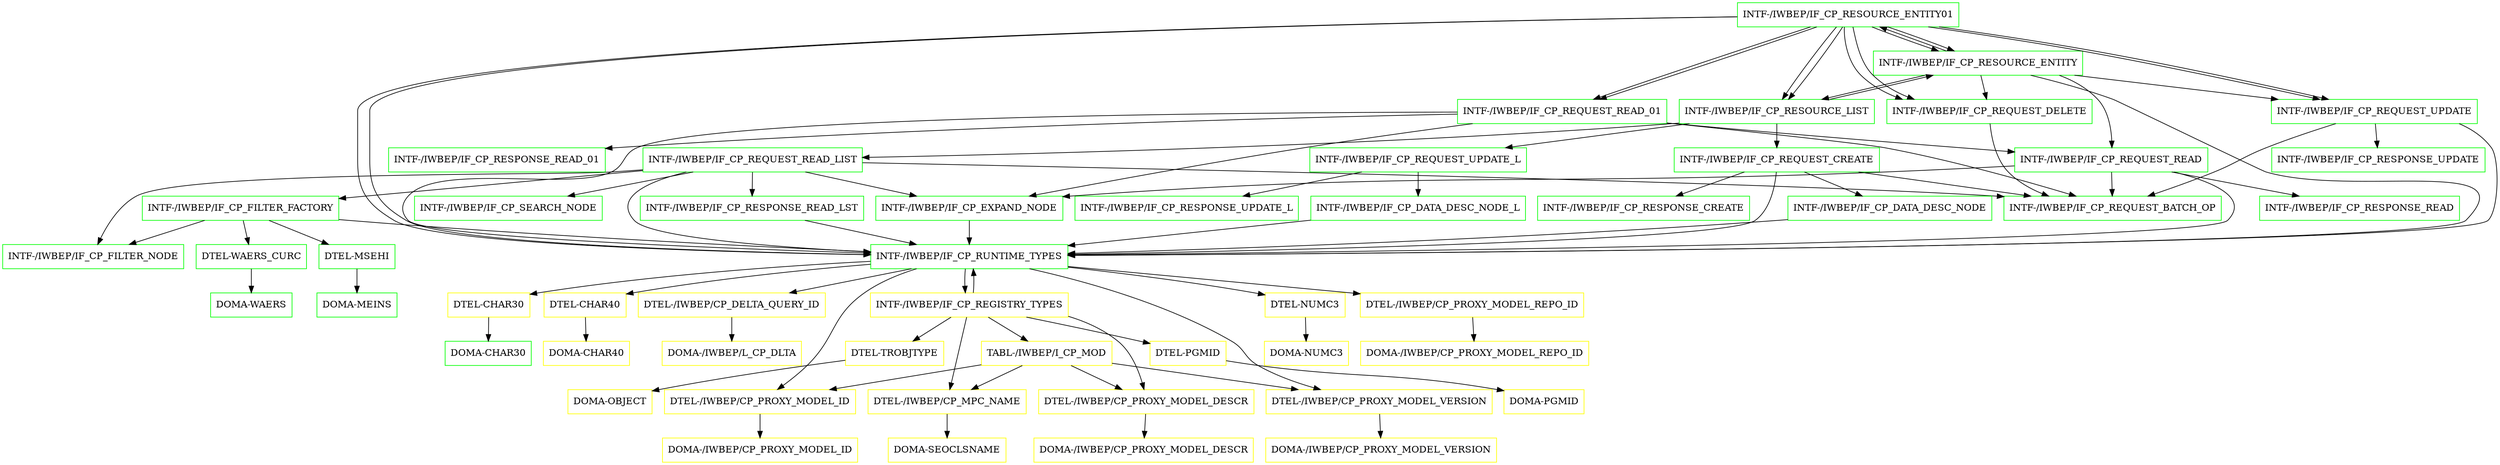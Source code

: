 digraph G {
  "INTF-/IWBEP/IF_CP_RESOURCE_ENTITY01" [shape=box,color=green];
  "INTF-/IWBEP/IF_CP_RESOURCE_ENTITY" [shape=box,color=green,URL="./INTF_%23IWBEP%23IF_CP_RESOURCE_ENTITY.html"];
  "INTF-/IWBEP/IF_CP_RESOURCE_ENTITY01" [shape=box,color=green,URL="./INTF_%23IWBEP%23IF_CP_RESOURCE_ENTITY01.html"];
  "INTF-/IWBEP/IF_CP_RESOURCE_LIST" [shape=box,color=green,URL="./INTF_%23IWBEP%23IF_CP_RESOURCE_LIST.html"];
  "INTF-/IWBEP/IF_CP_REQUEST_UPDATE_L" [shape=box,color=green,URL="./INTF_%23IWBEP%23IF_CP_REQUEST_UPDATE_L.html"];
  "INTF-/IWBEP/IF_CP_RESPONSE_UPDATE_L" [shape=box,color=green,URL="./INTF_%23IWBEP%23IF_CP_RESPONSE_UPDATE_L.html"];
  "INTF-/IWBEP/IF_CP_DATA_DESC_NODE_L" [shape=box,color=green,URL="./INTF_%23IWBEP%23IF_CP_DATA_DESC_NODE_L.html"];
  "INTF-/IWBEP/IF_CP_RUNTIME_TYPES" [shape=box,color=green,URL="./INTF_%23IWBEP%23IF_CP_RUNTIME_TYPES.html"];
  "INTF-/IWBEP/IF_CP_REGISTRY_TYPES" [shape=box,color=yellow,URL="./INTF_%23IWBEP%23IF_CP_REGISTRY_TYPES.html"];
  "DTEL-PGMID" [shape=box,color=yellow,URL="./DTEL_PGMID.html"];
  "DOMA-PGMID" [shape=box,color=yellow,URL="./DOMA_PGMID.html"];
  "DTEL-TROBJTYPE" [shape=box,color=yellow,URL="./DTEL_TROBJTYPE.html"];
  "DOMA-OBJECT" [shape=box,color=yellow,URL="./DOMA_OBJECT.html"];
  "TABL-/IWBEP/I_CP_MOD" [shape=box,color=yellow,URL="./TABL_%23IWBEP%23I_CP_MOD.html"];
  "DTEL-/IWBEP/CP_PROXY_MODEL_DESCR" [shape=box,color=yellow,URL="./DTEL_%23IWBEP%23CP_PROXY_MODEL_DESCR.html"];
  "DOMA-/IWBEP/CP_PROXY_MODEL_DESCR" [shape=box,color=yellow,URL="./DOMA_%23IWBEP%23CP_PROXY_MODEL_DESCR.html"];
  "DTEL-/IWBEP/CP_MPC_NAME" [shape=box,color=yellow,URL="./DTEL_%23IWBEP%23CP_MPC_NAME.html"];
  "DOMA-SEOCLSNAME" [shape=box,color=yellow,URL="./DOMA_SEOCLSNAME.html"];
  "DTEL-/IWBEP/CP_PROXY_MODEL_VERSION" [shape=box,color=yellow,URL="./DTEL_%23IWBEP%23CP_PROXY_MODEL_VERSION.html"];
  "DOMA-/IWBEP/CP_PROXY_MODEL_VERSION" [shape=box,color=yellow,URL="./DOMA_%23IWBEP%23CP_PROXY_MODEL_VERSION.html"];
  "DTEL-/IWBEP/CP_PROXY_MODEL_ID" [shape=box,color=yellow,URL="./DTEL_%23IWBEP%23CP_PROXY_MODEL_ID.html"];
  "DOMA-/IWBEP/CP_PROXY_MODEL_ID" [shape=box,color=yellow,URL="./DOMA_%23IWBEP%23CP_PROXY_MODEL_ID.html"];
  "DTEL-NUMC3" [shape=box,color=yellow,URL="./DTEL_NUMC3.html"];
  "DOMA-NUMC3" [shape=box,color=yellow,URL="./DOMA_NUMC3.html"];
  "DTEL-/IWBEP/CP_PROXY_MODEL_REPO_ID" [shape=box,color=yellow,URL="./DTEL_%23IWBEP%23CP_PROXY_MODEL_REPO_ID.html"];
  "DOMA-/IWBEP/CP_PROXY_MODEL_REPO_ID" [shape=box,color=yellow,URL="./DOMA_%23IWBEP%23CP_PROXY_MODEL_REPO_ID.html"];
  "DTEL-CHAR30" [shape=box,color=yellow,URL="./DTEL_CHAR30.html"];
  "DOMA-CHAR30" [shape=box,color=green,URL="./DOMA_CHAR30.html"];
  "DTEL-CHAR40" [shape=box,color=yellow,URL="./DTEL_CHAR40.html"];
  "DOMA-CHAR40" [shape=box,color=yellow,URL="./DOMA_CHAR40.html"];
  "DTEL-/IWBEP/CP_DELTA_QUERY_ID" [shape=box,color=yellow,URL="./DTEL_%23IWBEP%23CP_DELTA_QUERY_ID.html"];
  "DOMA-/IWBEP/L_CP_DLTA" [shape=box,color=yellow,URL="./DOMA_%23IWBEP%23L_CP_DLTA.html"];
  "INTF-/IWBEP/IF_CP_REQUEST_READ_LIST" [shape=box,color=green,URL="./INTF_%23IWBEP%23IF_CP_REQUEST_READ_LIST.html"];
  "INTF-/IWBEP/IF_CP_REQUEST_BATCH_OP" [shape=box,color=green,URL="./INTF_%23IWBEP%23IF_CP_REQUEST_BATCH_OP.html"];
  "INTF-/IWBEP/IF_CP_FILTER_NODE" [shape=box,color=green,URL="./INTF_%23IWBEP%23IF_CP_FILTER_NODE.html"];
  "INTF-/IWBEP/IF_CP_RESPONSE_READ_LST" [shape=box,color=green,URL="./INTF_%23IWBEP%23IF_CP_RESPONSE_READ_LST.html"];
  "INTF-/IWBEP/IF_CP_SEARCH_NODE" [shape=box,color=green,URL="./INTF_%23IWBEP%23IF_CP_SEARCH_NODE.html"];
  "INTF-/IWBEP/IF_CP_FILTER_FACTORY" [shape=box,color=green,URL="./INTF_%23IWBEP%23IF_CP_FILTER_FACTORY.html"];
  "DTEL-MSEHI" [shape=box,color=green,URL="./DTEL_MSEHI.html"];
  "DOMA-MEINS" [shape=box,color=green,URL="./DOMA_MEINS.html"];
  "DTEL-WAERS_CURC" [shape=box,color=green,URL="./DTEL_WAERS_CURC.html"];
  "DOMA-WAERS" [shape=box,color=green,URL="./DOMA_WAERS.html"];
  "INTF-/IWBEP/IF_CP_EXPAND_NODE" [shape=box,color=green,URL="./INTF_%23IWBEP%23IF_CP_EXPAND_NODE.html"];
  "INTF-/IWBEP/IF_CP_REQUEST_CREATE" [shape=box,color=green,URL="./INTF_%23IWBEP%23IF_CP_REQUEST_CREATE.html"];
  "INTF-/IWBEP/IF_CP_RESPONSE_CREATE" [shape=box,color=green,URL="./INTF_%23IWBEP%23IF_CP_RESPONSE_CREATE.html"];
  "INTF-/IWBEP/IF_CP_DATA_DESC_NODE" [shape=box,color=green,URL="./INTF_%23IWBEP%23IF_CP_DATA_DESC_NODE.html"];
  "INTF-/IWBEP/IF_CP_REQUEST_UPDATE" [shape=box,color=green,URL="./INTF_%23IWBEP%23IF_CP_REQUEST_UPDATE.html"];
  "INTF-/IWBEP/IF_CP_RESPONSE_UPDATE" [shape=box,color=green,URL="./INTF_%23IWBEP%23IF_CP_RESPONSE_UPDATE.html"];
  "INTF-/IWBEP/IF_CP_REQUEST_READ_01" [shape=box,color=green,URL="./INTF_%23IWBEP%23IF_CP_REQUEST_READ_01.html"];
  "INTF-/IWBEP/IF_CP_REQUEST_READ" [shape=box,color=green,URL="./INTF_%23IWBEP%23IF_CP_REQUEST_READ.html"];
  "INTF-/IWBEP/IF_CP_RESPONSE_READ" [shape=box,color=green,URL="./INTF_%23IWBEP%23IF_CP_RESPONSE_READ.html"];
  "INTF-/IWBEP/IF_CP_RESPONSE_READ_01" [shape=box,color=green,URL="./INTF_%23IWBEP%23IF_CP_RESPONSE_READ_01.html"];
  "INTF-/IWBEP/IF_CP_REQUEST_DELETE" [shape=box,color=green,URL="./INTF_%23IWBEP%23IF_CP_REQUEST_DELETE.html"];
  "INTF-/IWBEP/IF_CP_RESOURCE_ENTITY01" -> "INTF-/IWBEP/IF_CP_REQUEST_DELETE";
  "INTF-/IWBEP/IF_CP_RESOURCE_ENTITY01" -> "INTF-/IWBEP/IF_CP_REQUEST_READ_01";
  "INTF-/IWBEP/IF_CP_RESOURCE_ENTITY01" -> "INTF-/IWBEP/IF_CP_REQUEST_UPDATE";
  "INTF-/IWBEP/IF_CP_RESOURCE_ENTITY01" -> "INTF-/IWBEP/IF_CP_RUNTIME_TYPES";
  "INTF-/IWBEP/IF_CP_RESOURCE_ENTITY01" -> "INTF-/IWBEP/IF_CP_RESOURCE_LIST";
  "INTF-/IWBEP/IF_CP_RESOURCE_ENTITY01" -> "INTF-/IWBEP/IF_CP_RESOURCE_ENTITY";
  "INTF-/IWBEP/IF_CP_RESOURCE_ENTITY" -> "INTF-/IWBEP/IF_CP_REQUEST_DELETE";
  "INTF-/IWBEP/IF_CP_RESOURCE_ENTITY" -> "INTF-/IWBEP/IF_CP_REQUEST_READ";
  "INTF-/IWBEP/IF_CP_RESOURCE_ENTITY" -> "INTF-/IWBEP/IF_CP_REQUEST_UPDATE";
  "INTF-/IWBEP/IF_CP_RESOURCE_ENTITY" -> "INTF-/IWBEP/IF_CP_RUNTIME_TYPES";
  "INTF-/IWBEP/IF_CP_RESOURCE_ENTITY" -> "INTF-/IWBEP/IF_CP_RESOURCE_LIST";
  "INTF-/IWBEP/IF_CP_RESOURCE_ENTITY" -> "INTF-/IWBEP/IF_CP_RESOURCE_ENTITY01";
  "INTF-/IWBEP/IF_CP_RESOURCE_ENTITY01" -> "INTF-/IWBEP/IF_CP_REQUEST_DELETE";
  "INTF-/IWBEP/IF_CP_RESOURCE_ENTITY01" -> "INTF-/IWBEP/IF_CP_REQUEST_READ_01";
  "INTF-/IWBEP/IF_CP_RESOURCE_ENTITY01" -> "INTF-/IWBEP/IF_CP_REQUEST_UPDATE";
  "INTF-/IWBEP/IF_CP_RESOURCE_ENTITY01" -> "INTF-/IWBEP/IF_CP_RUNTIME_TYPES";
  "INTF-/IWBEP/IF_CP_RESOURCE_ENTITY01" -> "INTF-/IWBEP/IF_CP_RESOURCE_LIST";
  "INTF-/IWBEP/IF_CP_RESOURCE_ENTITY01" -> "INTF-/IWBEP/IF_CP_RESOURCE_ENTITY";
  "INTF-/IWBEP/IF_CP_RESOURCE_LIST" -> "INTF-/IWBEP/IF_CP_REQUEST_CREATE";
  "INTF-/IWBEP/IF_CP_RESOURCE_LIST" -> "INTF-/IWBEP/IF_CP_REQUEST_READ_LIST";
  "INTF-/IWBEP/IF_CP_RESOURCE_LIST" -> "INTF-/IWBEP/IF_CP_REQUEST_UPDATE_L";
  "INTF-/IWBEP/IF_CP_RESOURCE_LIST" -> "INTF-/IWBEP/IF_CP_RESOURCE_ENTITY";
  "INTF-/IWBEP/IF_CP_REQUEST_UPDATE_L" -> "INTF-/IWBEP/IF_CP_DATA_DESC_NODE_L";
  "INTF-/IWBEP/IF_CP_REQUEST_UPDATE_L" -> "INTF-/IWBEP/IF_CP_RESPONSE_UPDATE_L";
  "INTF-/IWBEP/IF_CP_DATA_DESC_NODE_L" -> "INTF-/IWBEP/IF_CP_RUNTIME_TYPES";
  "INTF-/IWBEP/IF_CP_RUNTIME_TYPES" -> "DTEL-/IWBEP/CP_DELTA_QUERY_ID";
  "INTF-/IWBEP/IF_CP_RUNTIME_TYPES" -> "DTEL-CHAR40";
  "INTF-/IWBEP/IF_CP_RUNTIME_TYPES" -> "DTEL-CHAR30";
  "INTF-/IWBEP/IF_CP_RUNTIME_TYPES" -> "DTEL-/IWBEP/CP_PROXY_MODEL_ID";
  "INTF-/IWBEP/IF_CP_RUNTIME_TYPES" -> "DTEL-/IWBEP/CP_PROXY_MODEL_REPO_ID";
  "INTF-/IWBEP/IF_CP_RUNTIME_TYPES" -> "DTEL-/IWBEP/CP_PROXY_MODEL_VERSION";
  "INTF-/IWBEP/IF_CP_RUNTIME_TYPES" -> "DTEL-NUMC3";
  "INTF-/IWBEP/IF_CP_RUNTIME_TYPES" -> "INTF-/IWBEP/IF_CP_REGISTRY_TYPES";
  "INTF-/IWBEP/IF_CP_REGISTRY_TYPES" -> "DTEL-/IWBEP/CP_MPC_NAME";
  "INTF-/IWBEP/IF_CP_REGISTRY_TYPES" -> "DTEL-/IWBEP/CP_PROXY_MODEL_DESCR";
  "INTF-/IWBEP/IF_CP_REGISTRY_TYPES" -> "TABL-/IWBEP/I_CP_MOD";
  "INTF-/IWBEP/IF_CP_REGISTRY_TYPES" -> "DTEL-TROBJTYPE";
  "INTF-/IWBEP/IF_CP_REGISTRY_TYPES" -> "DTEL-PGMID";
  "INTF-/IWBEP/IF_CP_REGISTRY_TYPES" -> "INTF-/IWBEP/IF_CP_RUNTIME_TYPES";
  "DTEL-PGMID" -> "DOMA-PGMID";
  "DTEL-TROBJTYPE" -> "DOMA-OBJECT";
  "TABL-/IWBEP/I_CP_MOD" -> "DTEL-/IWBEP/CP_PROXY_MODEL_ID";
  "TABL-/IWBEP/I_CP_MOD" -> "DTEL-/IWBEP/CP_PROXY_MODEL_VERSION";
  "TABL-/IWBEP/I_CP_MOD" -> "DTEL-/IWBEP/CP_MPC_NAME";
  "TABL-/IWBEP/I_CP_MOD" -> "DTEL-/IWBEP/CP_PROXY_MODEL_DESCR";
  "DTEL-/IWBEP/CP_PROXY_MODEL_DESCR" -> "DOMA-/IWBEP/CP_PROXY_MODEL_DESCR";
  "DTEL-/IWBEP/CP_MPC_NAME" -> "DOMA-SEOCLSNAME";
  "DTEL-/IWBEP/CP_PROXY_MODEL_VERSION" -> "DOMA-/IWBEP/CP_PROXY_MODEL_VERSION";
  "DTEL-/IWBEP/CP_PROXY_MODEL_ID" -> "DOMA-/IWBEP/CP_PROXY_MODEL_ID";
  "DTEL-NUMC3" -> "DOMA-NUMC3";
  "DTEL-/IWBEP/CP_PROXY_MODEL_REPO_ID" -> "DOMA-/IWBEP/CP_PROXY_MODEL_REPO_ID";
  "DTEL-CHAR30" -> "DOMA-CHAR30";
  "DTEL-CHAR40" -> "DOMA-CHAR40";
  "DTEL-/IWBEP/CP_DELTA_QUERY_ID" -> "DOMA-/IWBEP/L_CP_DLTA";
  "INTF-/IWBEP/IF_CP_REQUEST_READ_LIST" -> "INTF-/IWBEP/IF_CP_EXPAND_NODE";
  "INTF-/IWBEP/IF_CP_REQUEST_READ_LIST" -> "INTF-/IWBEP/IF_CP_FILTER_FACTORY";
  "INTF-/IWBEP/IF_CP_REQUEST_READ_LIST" -> "INTF-/IWBEP/IF_CP_SEARCH_NODE";
  "INTF-/IWBEP/IF_CP_REQUEST_READ_LIST" -> "INTF-/IWBEP/IF_CP_RESPONSE_READ_LST";
  "INTF-/IWBEP/IF_CP_REQUEST_READ_LIST" -> "INTF-/IWBEP/IF_CP_RUNTIME_TYPES";
  "INTF-/IWBEP/IF_CP_REQUEST_READ_LIST" -> "INTF-/IWBEP/IF_CP_FILTER_NODE";
  "INTF-/IWBEP/IF_CP_REQUEST_READ_LIST" -> "INTF-/IWBEP/IF_CP_REQUEST_BATCH_OP";
  "INTF-/IWBEP/IF_CP_RESPONSE_READ_LST" -> "INTF-/IWBEP/IF_CP_RUNTIME_TYPES";
  "INTF-/IWBEP/IF_CP_FILTER_FACTORY" -> "DTEL-WAERS_CURC";
  "INTF-/IWBEP/IF_CP_FILTER_FACTORY" -> "DTEL-MSEHI";
  "INTF-/IWBEP/IF_CP_FILTER_FACTORY" -> "INTF-/IWBEP/IF_CP_RUNTIME_TYPES";
  "INTF-/IWBEP/IF_CP_FILTER_FACTORY" -> "INTF-/IWBEP/IF_CP_FILTER_NODE";
  "DTEL-MSEHI" -> "DOMA-MEINS";
  "DTEL-WAERS_CURC" -> "DOMA-WAERS";
  "INTF-/IWBEP/IF_CP_EXPAND_NODE" -> "INTF-/IWBEP/IF_CP_RUNTIME_TYPES";
  "INTF-/IWBEP/IF_CP_REQUEST_CREATE" -> "INTF-/IWBEP/IF_CP_DATA_DESC_NODE";
  "INTF-/IWBEP/IF_CP_REQUEST_CREATE" -> "INTF-/IWBEP/IF_CP_RESPONSE_CREATE";
  "INTF-/IWBEP/IF_CP_REQUEST_CREATE" -> "INTF-/IWBEP/IF_CP_RUNTIME_TYPES";
  "INTF-/IWBEP/IF_CP_REQUEST_CREATE" -> "INTF-/IWBEP/IF_CP_REQUEST_BATCH_OP";
  "INTF-/IWBEP/IF_CP_DATA_DESC_NODE" -> "INTF-/IWBEP/IF_CP_RUNTIME_TYPES";
  "INTF-/IWBEP/IF_CP_REQUEST_UPDATE" -> "INTF-/IWBEP/IF_CP_RESPONSE_UPDATE";
  "INTF-/IWBEP/IF_CP_REQUEST_UPDATE" -> "INTF-/IWBEP/IF_CP_RUNTIME_TYPES";
  "INTF-/IWBEP/IF_CP_REQUEST_UPDATE" -> "INTF-/IWBEP/IF_CP_REQUEST_BATCH_OP";
  "INTF-/IWBEP/IF_CP_REQUEST_READ_01" -> "INTF-/IWBEP/IF_CP_EXPAND_NODE";
  "INTF-/IWBEP/IF_CP_REQUEST_READ_01" -> "INTF-/IWBEP/IF_CP_RESPONSE_READ_01";
  "INTF-/IWBEP/IF_CP_REQUEST_READ_01" -> "INTF-/IWBEP/IF_CP_REQUEST_READ";
  "INTF-/IWBEP/IF_CP_REQUEST_READ_01" -> "INTF-/IWBEP/IF_CP_RUNTIME_TYPES";
  "INTF-/IWBEP/IF_CP_REQUEST_READ_01" -> "INTF-/IWBEP/IF_CP_REQUEST_BATCH_OP";
  "INTF-/IWBEP/IF_CP_REQUEST_READ" -> "INTF-/IWBEP/IF_CP_EXPAND_NODE";
  "INTF-/IWBEP/IF_CP_REQUEST_READ" -> "INTF-/IWBEP/IF_CP_RESPONSE_READ";
  "INTF-/IWBEP/IF_CP_REQUEST_READ" -> "INTF-/IWBEP/IF_CP_RUNTIME_TYPES";
  "INTF-/IWBEP/IF_CP_REQUEST_READ" -> "INTF-/IWBEP/IF_CP_REQUEST_BATCH_OP";
  "INTF-/IWBEP/IF_CP_REQUEST_DELETE" -> "INTF-/IWBEP/IF_CP_REQUEST_BATCH_OP";
}
